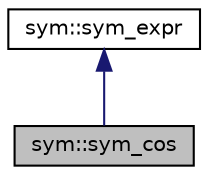 digraph "sym::sym_cos"
{
  edge [fontname="Helvetica",fontsize="10",labelfontname="Helvetica",labelfontsize="10"];
  node [fontname="Helvetica",fontsize="10",shape=record];
  Node1 [label="sym::sym_cos",height=0.2,width=0.4,color="black", fillcolor="grey75", style="filled" fontcolor="black"];
  Node2 -> Node1 [dir="back",color="midnightblue",fontsize="10",style="solid",fontname="Helvetica"];
  Node2 [label="sym::sym_expr",height=0.2,width=0.4,color="black", fillcolor="white", style="filled",URL="$classsym_1_1sym__expr.html"];
}

